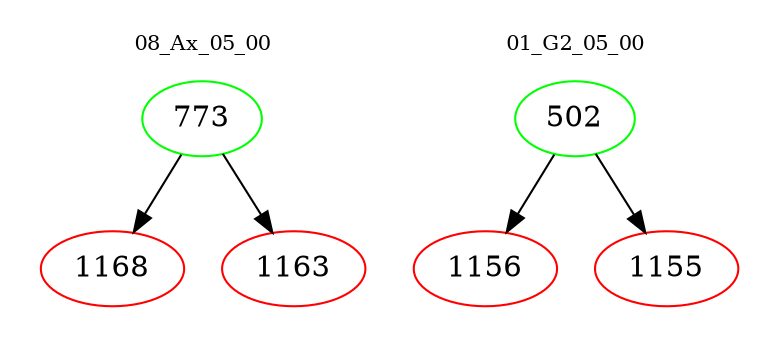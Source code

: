 digraph{
subgraph cluster_0 {
color = white
label = "08_Ax_05_00";
fontsize=10;
T0_773 [label="773", color="green"]
T0_773 -> T0_1168 [color="black"]
T0_1168 [label="1168", color="red"]
T0_773 -> T0_1163 [color="black"]
T0_1163 [label="1163", color="red"]
}
subgraph cluster_1 {
color = white
label = "01_G2_05_00";
fontsize=10;
T1_502 [label="502", color="green"]
T1_502 -> T1_1156 [color="black"]
T1_1156 [label="1156", color="red"]
T1_502 -> T1_1155 [color="black"]
T1_1155 [label="1155", color="red"]
}
}
